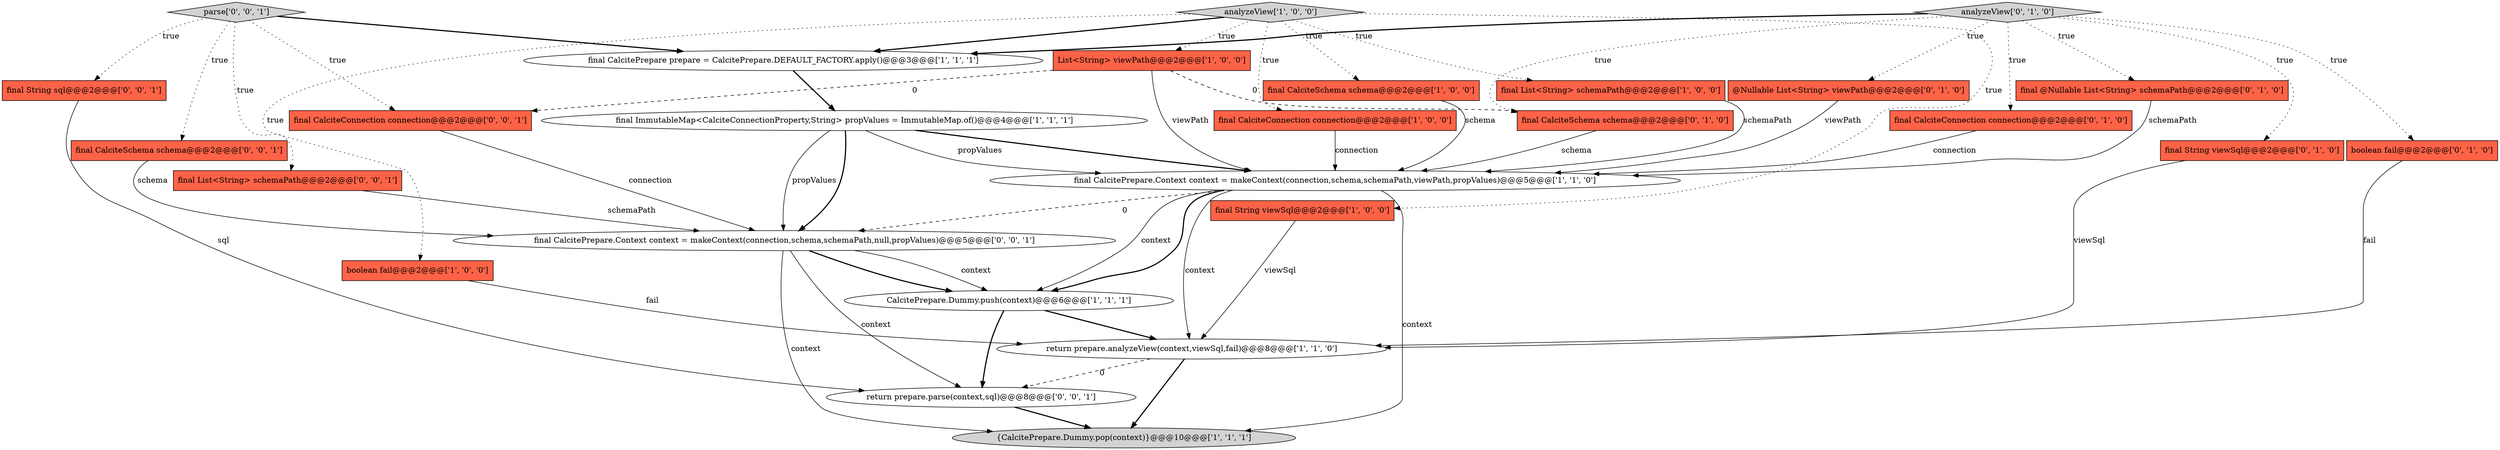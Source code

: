 digraph {
23 [style = filled, label = "final CalcitePrepare.Context context = makeContext(connection,schema,schemaPath,null,propValues)@@@5@@@['0', '0', '1']", fillcolor = white, shape = ellipse image = "AAA0AAABBB3BBB"];
14 [style = filled, label = "@Nullable List<String> viewPath@@@2@@@['0', '1', '0']", fillcolor = tomato, shape = box image = "AAA0AAABBB2BBB"];
16 [style = filled, label = "boolean fail@@@2@@@['0', '1', '0']", fillcolor = tomato, shape = box image = "AAA0AAABBB2BBB"];
12 [style = filled, label = "List<String> viewPath@@@2@@@['1', '0', '0']", fillcolor = tomato, shape = box image = "AAA1AAABBB1BBB"];
15 [style = filled, label = "analyzeView['0', '1', '0']", fillcolor = lightgray, shape = diamond image = "AAA0AAABBB2BBB"];
2 [style = filled, label = "final CalciteSchema schema@@@2@@@['1', '0', '0']", fillcolor = tomato, shape = box image = "AAA0AAABBB1BBB"];
26 [style = filled, label = "final CalciteConnection connection@@@2@@@['0', '0', '1']", fillcolor = tomato, shape = box image = "AAA0AAABBB3BBB"];
1 [style = filled, label = "{CalcitePrepare.Dummy.pop(context)}@@@10@@@['1', '1', '1']", fillcolor = lightgray, shape = ellipse image = "AAA0AAABBB1BBB"];
22 [style = filled, label = "final String sql@@@2@@@['0', '0', '1']", fillcolor = tomato, shape = box image = "AAA0AAABBB3BBB"];
3 [style = filled, label = "final List<String> schemaPath@@@2@@@['1', '0', '0']", fillcolor = tomato, shape = box image = "AAA0AAABBB1BBB"];
0 [style = filled, label = "analyzeView['1', '0', '0']", fillcolor = lightgray, shape = diamond image = "AAA0AAABBB1BBB"];
11 [style = filled, label = "CalcitePrepare.Dummy.push(context)@@@6@@@['1', '1', '1']", fillcolor = white, shape = ellipse image = "AAA0AAABBB1BBB"];
19 [style = filled, label = "final CalciteSchema schema@@@2@@@['0', '1', '0']", fillcolor = tomato, shape = box image = "AAA1AAABBB2BBB"];
20 [style = filled, label = "parse['0', '0', '1']", fillcolor = lightgray, shape = diamond image = "AAA0AAABBB3BBB"];
7 [style = filled, label = "final CalcitePrepare prepare = CalcitePrepare.DEFAULT_FACTORY.apply()@@@3@@@['1', '1', '1']", fillcolor = white, shape = ellipse image = "AAA0AAABBB1BBB"];
25 [style = filled, label = "final List<String> schemaPath@@@2@@@['0', '0', '1']", fillcolor = tomato, shape = box image = "AAA0AAABBB3BBB"];
10 [style = filled, label = "final CalcitePrepare.Context context = makeContext(connection,schema,schemaPath,viewPath,propValues)@@@5@@@['1', '1', '0']", fillcolor = white, shape = ellipse image = "AAA0AAABBB1BBB"];
9 [style = filled, label = "final String viewSql@@@2@@@['1', '0', '0']", fillcolor = tomato, shape = box image = "AAA0AAABBB1BBB"];
17 [style = filled, label = "final @Nullable List<String> schemaPath@@@2@@@['0', '1', '0']", fillcolor = tomato, shape = box image = "AAA0AAABBB2BBB"];
13 [style = filled, label = "final String viewSql@@@2@@@['0', '1', '0']", fillcolor = tomato, shape = box image = "AAA0AAABBB2BBB"];
8 [style = filled, label = "return prepare.analyzeView(context,viewSql,fail)@@@8@@@['1', '1', '0']", fillcolor = white, shape = ellipse image = "AAA0AAABBB1BBB"];
18 [style = filled, label = "final CalciteConnection connection@@@2@@@['0', '1', '0']", fillcolor = tomato, shape = box image = "AAA0AAABBB2BBB"];
6 [style = filled, label = "boolean fail@@@2@@@['1', '0', '0']", fillcolor = tomato, shape = box image = "AAA0AAABBB1BBB"];
5 [style = filled, label = "final CalciteConnection connection@@@2@@@['1', '0', '0']", fillcolor = tomato, shape = box image = "AAA0AAABBB1BBB"];
21 [style = filled, label = "return prepare.parse(context,sql)@@@8@@@['0', '0', '1']", fillcolor = white, shape = ellipse image = "AAA0AAABBB3BBB"];
24 [style = filled, label = "final CalciteSchema schema@@@2@@@['0', '0', '1']", fillcolor = tomato, shape = box image = "AAA0AAABBB3BBB"];
4 [style = filled, label = "final ImmutableMap<CalciteConnectionProperty,String> propValues = ImmutableMap.of()@@@4@@@['1', '1', '1']", fillcolor = white, shape = ellipse image = "AAA0AAABBB1BBB"];
4->10 [style = bold, label=""];
2->10 [style = solid, label="schema"];
0->12 [style = dotted, label="true"];
19->10 [style = solid, label="schema"];
5->10 [style = solid, label="connection"];
0->5 [style = dotted, label="true"];
20->25 [style = dotted, label="true"];
15->7 [style = bold, label=""];
20->24 [style = dotted, label="true"];
9->8 [style = solid, label="viewSql"];
23->11 [style = solid, label="context"];
13->8 [style = solid, label="viewSql"];
23->21 [style = solid, label="context"];
4->23 [style = solid, label="propValues"];
11->21 [style = bold, label=""];
15->18 [style = dotted, label="true"];
20->26 [style = dotted, label="true"];
6->8 [style = solid, label="fail"];
18->10 [style = solid, label="connection"];
7->4 [style = bold, label=""];
8->21 [style = dashed, label="0"];
15->14 [style = dotted, label="true"];
15->16 [style = dotted, label="true"];
0->6 [style = dotted, label="true"];
15->13 [style = dotted, label="true"];
0->7 [style = bold, label=""];
22->21 [style = solid, label="sql"];
15->17 [style = dotted, label="true"];
3->10 [style = solid, label="schemaPath"];
8->1 [style = bold, label=""];
12->26 [style = dashed, label="0"];
10->11 [style = solid, label="context"];
17->10 [style = solid, label="schemaPath"];
25->23 [style = solid, label="schemaPath"];
26->23 [style = solid, label="connection"];
24->23 [style = solid, label="schema"];
23->1 [style = solid, label="context"];
12->19 [style = dashed, label="0"];
15->19 [style = dotted, label="true"];
10->1 [style = solid, label="context"];
16->8 [style = solid, label="fail"];
21->1 [style = bold, label=""];
11->8 [style = bold, label=""];
4->10 [style = solid, label="propValues"];
0->3 [style = dotted, label="true"];
20->22 [style = dotted, label="true"];
0->2 [style = dotted, label="true"];
14->10 [style = solid, label="viewPath"];
23->11 [style = bold, label=""];
20->7 [style = bold, label=""];
0->9 [style = dotted, label="true"];
10->23 [style = dashed, label="0"];
4->23 [style = bold, label=""];
10->8 [style = solid, label="context"];
12->10 [style = solid, label="viewPath"];
10->11 [style = bold, label=""];
}
